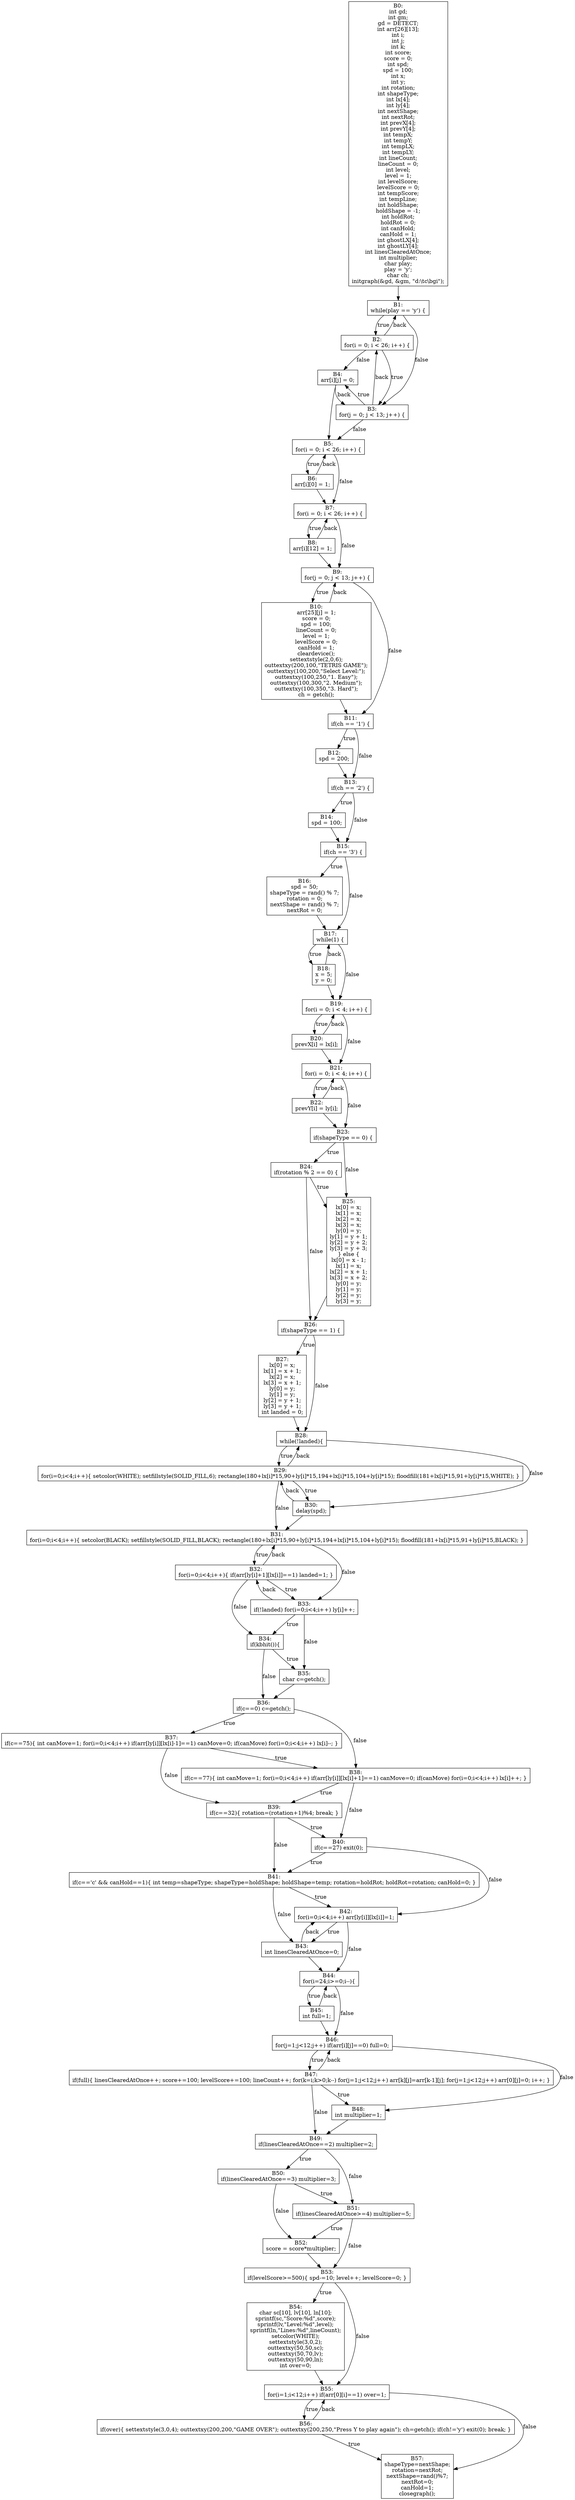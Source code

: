 digraph CFG {
    node [shape=box];
    B0 [label="B0:
int gd;
int gm;
gd = DETECT;
int arr[26][13];
int i;
int j;
int k;
int score;
score = 0;
int spd;
spd = 100;
int x;
int y;
int rotation;
int shapeType;
int lx[4];
int ly[4];
int nextShape;
int nextRot;
int prevX[4];
int prevY[4];
int tempX;
int tempY;
int tempLX;
int tempLY;
int lineCount;
lineCount = 0;
int level;
level = 1;
int levelScore;
levelScore = 0;
int tempScore;
int tempLine;
int holdShape;
holdShape = -1;
int holdRot;
holdRot = 0;
int canHold;
canHold = 1;
int ghostLX[4];
int ghostLY[4];
int linesClearedAtOnce;
int multiplier;
char play;
play = 'y';
char ch;
initgraph(&gd, &gm, \"d:\\tc\\bgi\");"];
    B1 [label="B1:
while(play == 'y') {"];
    B2 [label="B2:
for(i = 0; i < 26; i++) {"];
    B3 [label="B3:
for(j = 0; j < 13; j++) {"];
    B4 [label="B4:
arr[i][j] = 0;"];
    B5 [label="B5:
for(i = 0; i < 26; i++) {"];
    B6 [label="B6:
arr[i][0] = 1;"];
    B7 [label="B7:
for(i = 0; i < 26; i++) {"];
    B8 [label="B8:
arr[i][12] = 1;"];
    B9 [label="B9:
for(j = 0; j < 13; j++) {"];
    B10 [label="B10:
arr[25][j] = 1;
score = 0;
spd = 100;
lineCount = 0;
level = 1;
levelScore = 0;
canHold = 1;
cleardevice();
settextstyle(2,0,6);
outtextxy(200,100,\"TETRIS GAME\");
outtextxy(100,200,\"Select Level:\");
outtextxy(100,250,\"1. Easy\");
outtextxy(100,300,\"2. Medium\");
outtextxy(100,350,\"3. Hard\");
ch = getch();"];
    B11 [label="B11:
if(ch == '1') {"];
    B12 [label="B12:
spd = 200;"];
    B13 [label="B13:
if(ch == '2') {"];
    B14 [label="B14:
spd = 100;"];
    B15 [label="B15:
if(ch == '3') {"];
    B16 [label="B16:
spd = 50;
shapeType = rand() % 7;
rotation = 0;
nextShape = rand() % 7;
nextRot = 0;"];
    B17 [label="B17:
while(1) {"];
    B18 [label="B18:
x = 5;
y = 0;"];
    B19 [label="B19:
for(i = 0; i < 4; i++) {"];
    B20 [label="B20:
prevX[i] = lx[i];"];
    B21 [label="B21:
for(i = 0; i < 4; i++) {"];
    B22 [label="B22:
prevY[i] = ly[i];"];
    B23 [label="B23:
if(shapeType == 0) {"];
    B24 [label="B24:
if(rotation % 2 == 0) {"];
    B25 [label="B25:
lx[0] = x;
lx[1] = x;
lx[2] = x;
lx[3] = x;
ly[0] = y;
ly[1] = y + 1;
ly[2] = y + 2;
ly[3] = y + 3;
} else {
lx[0] = x - 1;
lx[1] = x;
lx[2] = x + 1;
lx[3] = x + 2;
ly[0] = y;
ly[1] = y;
ly[2] = y;
ly[3] = y;"];
    B26 [label="B26:
if(shapeType == 1) {"];
    B27 [label="B27:
lx[0] = x;
lx[1] = x + 1;
lx[2] = x;
lx[3] = x + 1;
ly[0] = y;
ly[1] = y;
ly[2] = y + 1;
ly[3] = y + 1;
int landed = 0;"];
    B28 [label="B28:
while(!landed){"];
    B29 [label="B29:
for(i=0;i<4;i++){ setcolor(WHITE); setfillstyle(SOLID_FILL,6); rectangle(180+lx[i]*15,90+ly[i]*15,194+lx[i]*15,104+ly[i]*15); floodfill(181+lx[i]*15,91+ly[i]*15,WHITE); }"];
    B30 [label="B30:
delay(spd);"];
    B31 [label="B31:
for(i=0;i<4;i++){ setcolor(BLACK); setfillstyle(SOLID_FILL,BLACK); rectangle(180+lx[i]*15,90+ly[i]*15,194+lx[i]*15,104+ly[i]*15); floodfill(181+lx[i]*15,91+ly[i]*15,BLACK); }"];
    B32 [label="B32:
for(i=0;i<4;i++){ if(arr[ly[i]+1][lx[i]]==1) landed=1; }"];
    B33 [label="B33:
if(!landed) for(i=0;i<4;i++) ly[i]++;"];
    B34 [label="B34:
if(kbhit()){"];
    B35 [label="B35:
char c=getch();"];
    B36 [label="B36:
if(c==0) c=getch();"];
    B37 [label="B37:
if(c==75){ int canMove=1; for(i=0;i<4;i++) if(arr[ly[i]][lx[i]-1]==1) canMove=0; if(canMove) for(i=0;i<4;i++) lx[i]--; }"];
    B38 [label="B38:
if(c==77){ int canMove=1; for(i=0;i<4;i++) if(arr[ly[i]][lx[i]+1]==1) canMove=0; if(canMove) for(i=0;i<4;i++) lx[i]++; }"];
    B39 [label="B39:
if(c==32){ rotation=(rotation+1)%4; break; }"];
    B40 [label="B40:
if(c==27) exit(0);"];
    B41 [label="B41:
if(c=='c' && canHold==1){ int temp=shapeType; shapeType=holdShape; holdShape=temp; rotation=holdRot; holdRot=rotation; canHold=0; }"];
    B42 [label="B42:
for(i=0;i<4;i++) arr[ly[i]][lx[i]]=1;"];
    B43 [label="B43:
int linesClearedAtOnce=0;"];
    B44 [label="B44:
for(i=24;i>=0;i--){"];
    B45 [label="B45:
int full=1;"];
    B46 [label="B46:
for(j=1;j<12;j++) if(arr[i][j]==0) full=0;"];
    B47 [label="B47:
if(full){ linesClearedAtOnce++; score+=100; levelScore+=100; lineCount++; for(k=i;k>0;k--) for(j=1;j<12;j++) arr[k][j]=arr[k-1][j]; for(j=1;j<12;j++) arr[0][j]=0; i++; }"];
    B48 [label="B48:
int multiplier=1;"];
    B49 [label="B49:
if(linesClearedAtOnce==2) multiplier=2;"];
    B50 [label="B50:
if(linesClearedAtOnce==3) multiplier=3;"];
    B51 [label="B51:
if(linesClearedAtOnce>=4) multiplier=5;"];
    B52 [label="B52:
score = score*multiplier;"];
    B53 [label="B53:
if(levelScore>=500){ spd-=10; level++; levelScore=0; }"];
    B54 [label="B54:
char sc[10], lv[10], ln[10];
sprintf(sc,\"Score:%d\",score);
sprintf(lv,\"Level:%d\",level);
sprintf(ln,\"Lines:%d\",lineCount);
setcolor(WHITE);
settextstyle(3,0,2);
outtextxy(50,50,sc);
outtextxy(50,70,lv);
outtextxy(50,90,ln);
int over=0;"];
    B55 [label="B55:
for(i=1;i<12;i++) if(arr[0][i]==1) over=1;"];
    B56 [label="B56:
if(over){ settextstyle(3,0,4); outtextxy(200,200,\"GAME OVER\"); outtextxy(200,250,\"Press Y to play again\"); ch=getch(); if(ch!='y') exit(0); break; }"];
    B57 [label="B57:
shapeType=nextShape;
rotation=nextRot;
nextShape=rand()%7;
nextRot=0;
canHold=1;
closegraph();"];
    B0 -> B1;
    B1 -> B2 [label="true"];
    B1 -> B3 [label="false"];
    B2 -> B1 [label="back"];
    B2 -> B3 [label="true"];
    B2 -> B4 [label="false"];
    B3 -> B2 [label="back"];
    B3 -> B4 [label="true"];
    B3 -> B5 [label="false"];
    B4 -> B3 [label="back"];
    B4 -> B5;
    B5 -> B6 [label="true"];
    B5 -> B7 [label="false"];
    B6 -> B5 [label="back"];
    B6 -> B7;
    B7 -> B8 [label="true"];
    B7 -> B9 [label="false"];
    B8 -> B7 [label="back"];
    B8 -> B9;
    B9 -> B10 [label="true"];
    B9 -> B11 [label="false"];
    B10 -> B9 [label="back"];
    B10 -> B11;
    B11 -> B12 [label="true"];
    B11 -> B13 [label="false"];
    B12 -> B13;
    B13 -> B14 [label="true"];
    B13 -> B15 [label="false"];
    B14 -> B15;
    B15 -> B16 [label="true"];
    B15 -> B17 [label="false"];
    B16 -> B17;
    B17 -> B18 [label="true"];
    B17 -> B19 [label="false"];
    B18 -> B17 [label="back"];
    B18 -> B19;
    B19 -> B20 [label="true"];
    B19 -> B21 [label="false"];
    B20 -> B19 [label="back"];
    B20 -> B21;
    B21 -> B22 [label="true"];
    B21 -> B23 [label="false"];
    B22 -> B21 [label="back"];
    B22 -> B23;
    B23 -> B24 [label="true"];
    B23 -> B25 [label="false"];
    B24 -> B25 [label="true"];
    B24 -> B26 [label="false"];
    B25 -> B26;
    B26 -> B27 [label="true"];
    B26 -> B28 [label="false"];
    B27 -> B28;
    B28 -> B29 [label="true"];
    B28 -> B30 [label="false"];
    B29 -> B28 [label="back"];
    B29 -> B30 [label="true"];
    B29 -> B31 [label="false"];
    B30 -> B29 [label="back"];
    B30 -> B31;
    B31 -> B32 [label="true"];
    B31 -> B33 [label="false"];
    B32 -> B31 [label="back"];
    B32 -> B33 [label="true"];
    B32 -> B34 [label="false"];
    B33 -> B32 [label="back"];
    B33 -> B34 [label="true"];
    B33 -> B35 [label="false"];
    B34 -> B35 [label="true"];
    B34 -> B36 [label="false"];
    B35 -> B36;
    B36 -> B37 [label="true"];
    B36 -> B38 [label="false"];
    B37 -> B38 [label="true"];
    B37 -> B39 [label="false"];
    B38 -> B39 [label="true"];
    B38 -> B40 [label="false"];
    B39 -> B40 [label="true"];
    B39 -> B41 [label="false"];
    B40 -> B41 [label="true"];
    B40 -> B42 [label="false"];
    B41 -> B42 [label="true"];
    B41 -> B43 [label="false"];
    B42 -> B43 [label="true"];
    B42 -> B44 [label="false"];
    B43 -> B42 [label="back"];
    B43 -> B44;
    B44 -> B45 [label="true"];
    B44 -> B46 [label="false"];
    B45 -> B44 [label="back"];
    B45 -> B46;
    B46 -> B47 [label="true"];
    B46 -> B48 [label="false"];
    B47 -> B46 [label="back"];
    B47 -> B48 [label="true"];
    B47 -> B49 [label="false"];
    B48 -> B49;
    B49 -> B50 [label="true"];
    B49 -> B51 [label="false"];
    B50 -> B51 [label="true"];
    B50 -> B52 [label="false"];
    B51 -> B52 [label="true"];
    B51 -> B53 [label="false"];
    B52 -> B53;
    B53 -> B54 [label="true"];
    B53 -> B55 [label="false"];
    B54 -> B55;
    B55 -> B56 [label="true"];
    B55 -> B57 [label="false"];
    B56 -> B55 [label="back"];
    B56 -> B57 [label="true"];
}